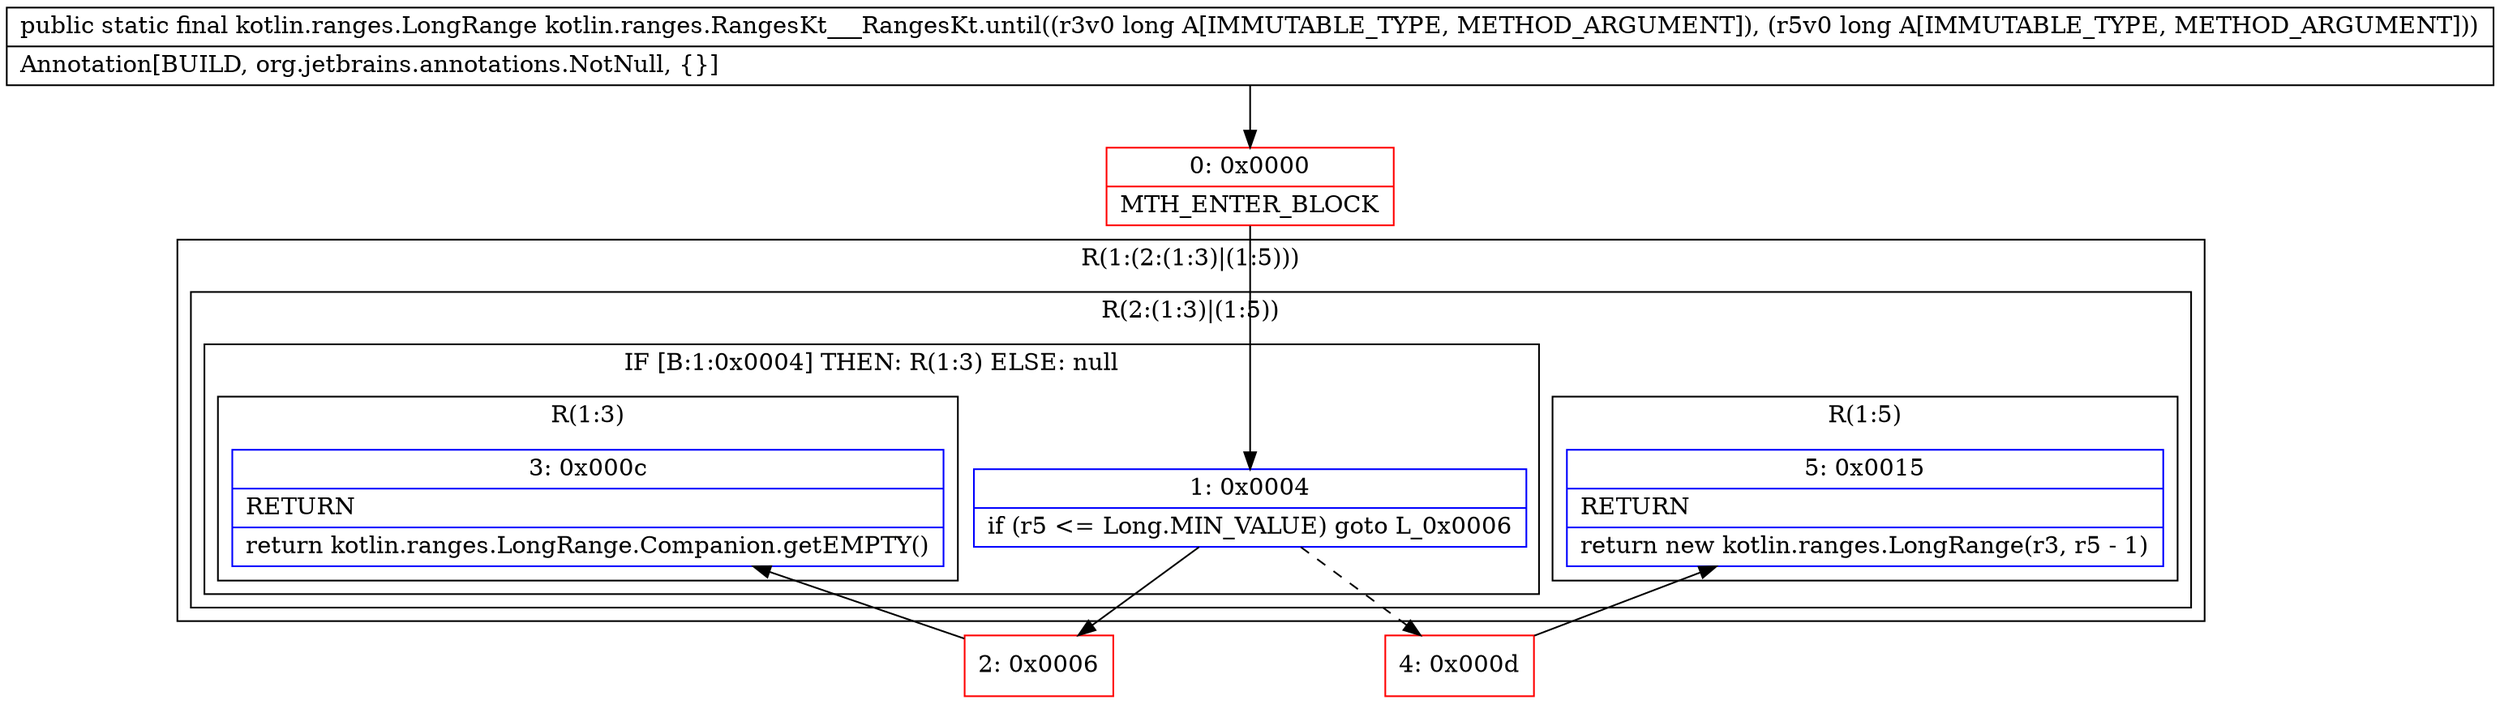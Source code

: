 digraph "CFG forkotlin.ranges.RangesKt___RangesKt.until(JJ)Lkotlin\/ranges\/LongRange;" {
subgraph cluster_Region_1658018375 {
label = "R(1:(2:(1:3)|(1:5)))";
node [shape=record,color=blue];
subgraph cluster_Region_162764374 {
label = "R(2:(1:3)|(1:5))";
node [shape=record,color=blue];
subgraph cluster_IfRegion_846312701 {
label = "IF [B:1:0x0004] THEN: R(1:3) ELSE: null";
node [shape=record,color=blue];
Node_1 [shape=record,label="{1\:\ 0x0004|if (r5 \<= Long.MIN_VALUE) goto L_0x0006\l}"];
subgraph cluster_Region_676258398 {
label = "R(1:3)";
node [shape=record,color=blue];
Node_3 [shape=record,label="{3\:\ 0x000c|RETURN\l|return kotlin.ranges.LongRange.Companion.getEMPTY()\l}"];
}
}
subgraph cluster_Region_1354208370 {
label = "R(1:5)";
node [shape=record,color=blue];
Node_5 [shape=record,label="{5\:\ 0x0015|RETURN\l|return new kotlin.ranges.LongRange(r3, r5 \- 1)\l}"];
}
}
}
Node_0 [shape=record,color=red,label="{0\:\ 0x0000|MTH_ENTER_BLOCK\l}"];
Node_2 [shape=record,color=red,label="{2\:\ 0x0006}"];
Node_4 [shape=record,color=red,label="{4\:\ 0x000d}"];
MethodNode[shape=record,label="{public static final kotlin.ranges.LongRange kotlin.ranges.RangesKt___RangesKt.until((r3v0 long A[IMMUTABLE_TYPE, METHOD_ARGUMENT]), (r5v0 long A[IMMUTABLE_TYPE, METHOD_ARGUMENT]))  | Annotation[BUILD, org.jetbrains.annotations.NotNull, \{\}]\l}"];
MethodNode -> Node_0;
Node_1 -> Node_2;
Node_1 -> Node_4[style=dashed];
Node_0 -> Node_1;
Node_2 -> Node_3;
Node_4 -> Node_5;
}

